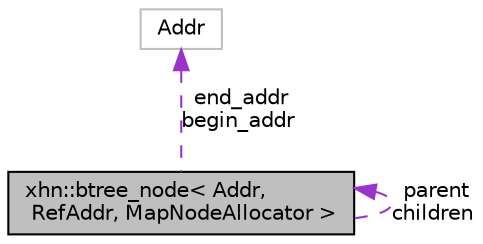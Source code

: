 digraph "xhn::btree_node&lt; Addr, RefAddr, MapNodeAllocator &gt;"
{
  edge [fontname="Helvetica",fontsize="10",labelfontname="Helvetica",labelfontsize="10"];
  node [fontname="Helvetica",fontsize="10",shape=record];
  Node1 [label="xhn::btree_node\< Addr,\l RefAddr, MapNodeAllocator \>",height=0.2,width=0.4,color="black", fillcolor="grey75", style="filled", fontcolor="black"];
  Node1 -> Node1 [dir="back",color="darkorchid3",fontsize="10",style="dashed",label=" parent\nchildren" ,fontname="Helvetica"];
  Node2 -> Node1 [dir="back",color="darkorchid3",fontsize="10",style="dashed",label=" end_addr\nbegin_addr" ,fontname="Helvetica"];
  Node2 [label="Addr",height=0.2,width=0.4,color="grey75", fillcolor="white", style="filled"];
}
